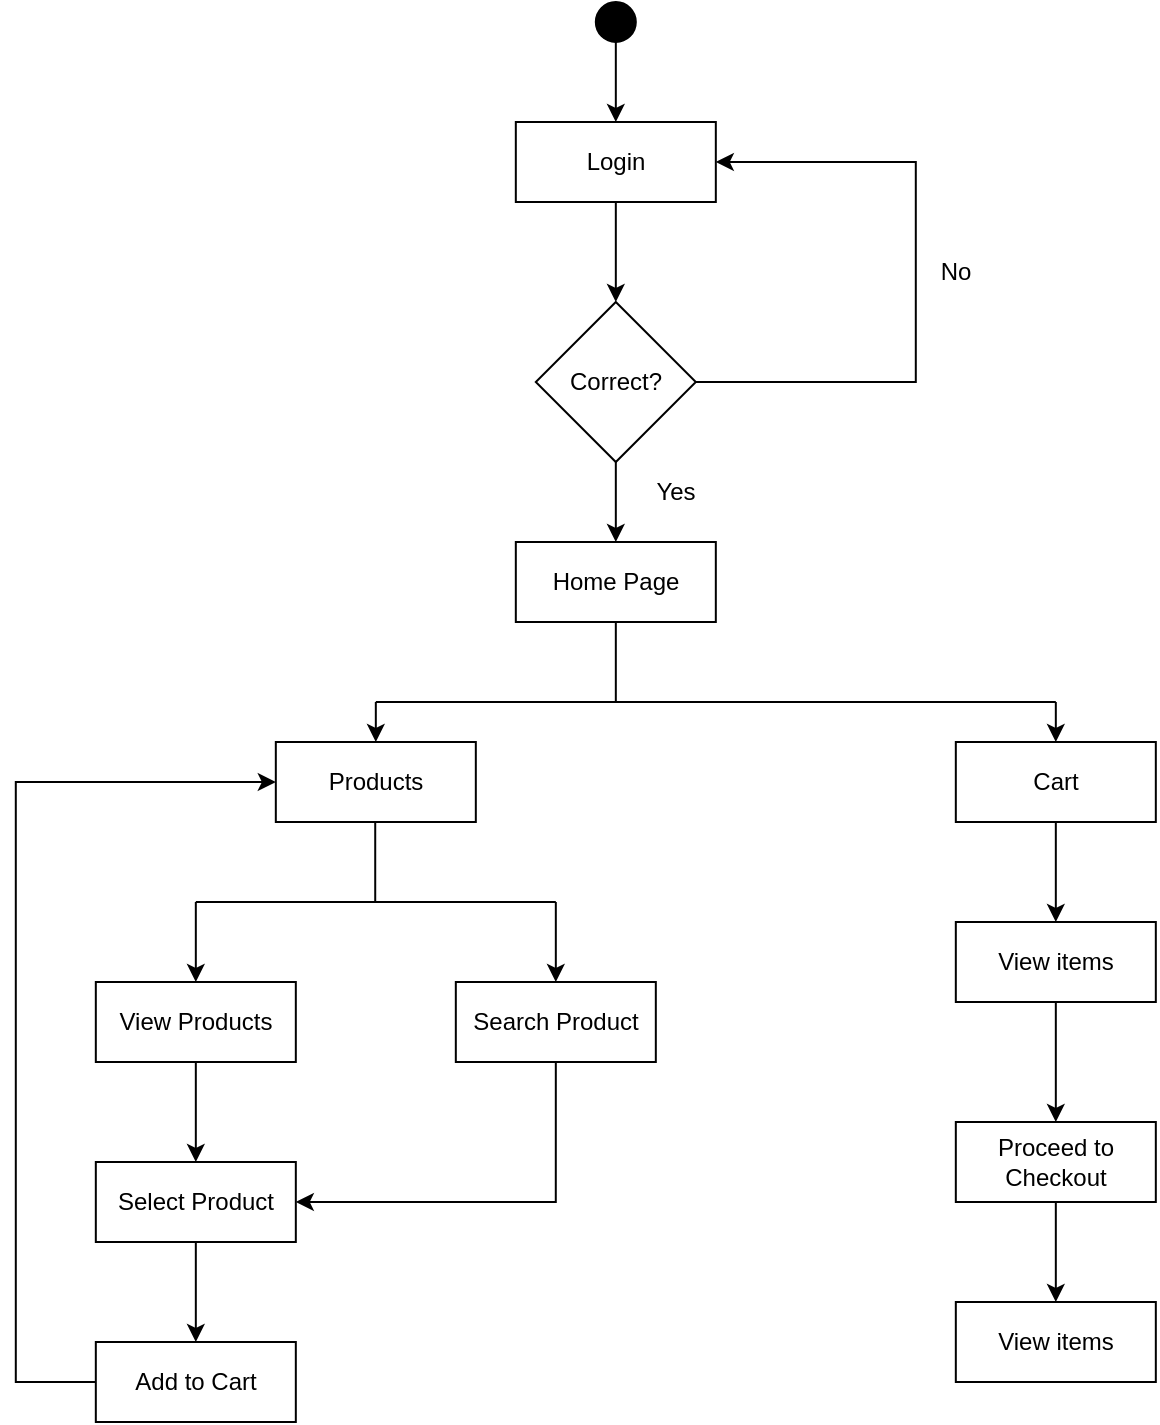 <mxfile version="21.3.2" type="device">
  <diagram name="Activity Diagram" id="eFWmXqnDywYs7BomBlS6">
    <mxGraphModel dx="1793" dy="955" grid="1" gridSize="10" guides="1" tooltips="1" connect="1" arrows="1" fold="1" page="1" pageScale="1" pageWidth="850" pageHeight="1100" math="0" shadow="0">
      <root>
        <mxCell id="0" />
        <mxCell id="1" parent="0" />
        <mxCell id="AVBo9yQekNsDWq98zU21-1" value="" style="ellipse;whiteSpace=wrap;html=1;aspect=fixed;fillColor=#000000;" vertex="1" parent="1">
          <mxGeometry x="299.91" y="10" width="20" height="20" as="geometry" />
        </mxCell>
        <mxCell id="AVBo9yQekNsDWq98zU21-2" value="Login" style="rounded=0;whiteSpace=wrap;html=1;" vertex="1" parent="1">
          <mxGeometry x="259.91" y="70" width="100" height="40" as="geometry" />
        </mxCell>
        <mxCell id="AVBo9yQekNsDWq98zU21-3" value="Correct?" style="rhombus;whiteSpace=wrap;html=1;" vertex="1" parent="1">
          <mxGeometry x="269.91" y="160" width="80" height="80" as="geometry" />
        </mxCell>
        <mxCell id="AVBo9yQekNsDWq98zU21-4" value="" style="endArrow=classic;html=1;rounded=0;exitX=0.5;exitY=1;exitDx=0;exitDy=0;entryX=0.5;entryY=0;entryDx=0;entryDy=0;" edge="1" parent="1" source="AVBo9yQekNsDWq98zU21-2" target="AVBo9yQekNsDWq98zU21-3">
          <mxGeometry width="50" height="50" relative="1" as="geometry">
            <mxPoint x="219.91" y="150" as="sourcePoint" />
            <mxPoint x="269.91" y="100" as="targetPoint" />
          </mxGeometry>
        </mxCell>
        <mxCell id="AVBo9yQekNsDWq98zU21-5" value="" style="endArrow=classic;html=1;rounded=0;exitX=1;exitY=0.5;exitDx=0;exitDy=0;edgeStyle=orthogonalEdgeStyle;entryX=1;entryY=0.5;entryDx=0;entryDy=0;" edge="1" parent="1" source="AVBo9yQekNsDWq98zU21-3" target="AVBo9yQekNsDWq98zU21-2">
          <mxGeometry width="50" height="50" relative="1" as="geometry">
            <mxPoint x="219.91" y="150" as="sourcePoint" />
            <mxPoint x="469.91" y="160" as="targetPoint" />
            <Array as="points">
              <mxPoint x="459.91" y="200" />
              <mxPoint x="459.91" y="90" />
            </Array>
          </mxGeometry>
        </mxCell>
        <mxCell id="AVBo9yQekNsDWq98zU21-6" value="No" style="text;html=1;strokeColor=none;fillColor=none;align=center;verticalAlign=middle;whiteSpace=wrap;rounded=0;" vertex="1" parent="1">
          <mxGeometry x="459.91" y="130" width="40" height="30" as="geometry" />
        </mxCell>
        <mxCell id="AVBo9yQekNsDWq98zU21-8" value="Home Page" style="rounded=0;whiteSpace=wrap;html=1;" vertex="1" parent="1">
          <mxGeometry x="259.91" y="280" width="100" height="40" as="geometry" />
        </mxCell>
        <mxCell id="AVBo9yQekNsDWq98zU21-10" value="Cart" style="rounded=0;whiteSpace=wrap;html=1;" vertex="1" parent="1">
          <mxGeometry x="479.91" y="380" width="100" height="40" as="geometry" />
        </mxCell>
        <mxCell id="AVBo9yQekNsDWq98zU21-13" value="" style="endArrow=classic;html=1;rounded=0;exitX=0.5;exitY=1;exitDx=0;exitDy=0;entryX=0.5;entryY=0;entryDx=0;entryDy=0;" edge="1" parent="1" source="AVBo9yQekNsDWq98zU21-3" target="AVBo9yQekNsDWq98zU21-8">
          <mxGeometry width="50" height="50" relative="1" as="geometry">
            <mxPoint x="299.91" y="270" as="sourcePoint" />
            <mxPoint x="349.91" y="220" as="targetPoint" />
          </mxGeometry>
        </mxCell>
        <mxCell id="AVBo9yQekNsDWq98zU21-14" value="" style="endArrow=none;html=1;rounded=0;exitX=0.5;exitY=1;exitDx=0;exitDy=0;" edge="1" parent="1" source="AVBo9yQekNsDWq98zU21-8">
          <mxGeometry width="50" height="50" relative="1" as="geometry">
            <mxPoint x="309.91" y="280" as="sourcePoint" />
            <mxPoint x="309.91" y="360" as="targetPoint" />
          </mxGeometry>
        </mxCell>
        <mxCell id="AVBo9yQekNsDWq98zU21-15" value="" style="endArrow=none;html=1;rounded=0;" edge="1" parent="1">
          <mxGeometry width="50" height="50" relative="1" as="geometry">
            <mxPoint x="189.91" y="360" as="sourcePoint" />
            <mxPoint x="529.91" y="360" as="targetPoint" />
          </mxGeometry>
        </mxCell>
        <mxCell id="AVBo9yQekNsDWq98zU21-16" value="" style="endArrow=classic;html=1;rounded=0;entryX=0.5;entryY=0;entryDx=0;entryDy=0;" edge="1" parent="1" target="AVBo9yQekNsDWq98zU21-10">
          <mxGeometry width="50" height="50" relative="1" as="geometry">
            <mxPoint x="529.91" y="360" as="sourcePoint" />
            <mxPoint x="399.91" y="330" as="targetPoint" />
          </mxGeometry>
        </mxCell>
        <mxCell id="AVBo9yQekNsDWq98zU21-18" value="Products" style="rounded=0;whiteSpace=wrap;html=1;" vertex="1" parent="1">
          <mxGeometry x="139.91" y="380" width="100" height="40" as="geometry" />
        </mxCell>
        <mxCell id="AVBo9yQekNsDWq98zU21-19" value="" style="endArrow=classic;html=1;rounded=0;entryX=0.5;entryY=0;entryDx=0;entryDy=0;" edge="1" parent="1" target="AVBo9yQekNsDWq98zU21-18">
          <mxGeometry width="50" height="50" relative="1" as="geometry">
            <mxPoint x="189.91" y="360" as="sourcePoint" />
            <mxPoint x="239.91" y="380" as="targetPoint" />
          </mxGeometry>
        </mxCell>
        <mxCell id="AVBo9yQekNsDWq98zU21-20" value="View Products" style="rounded=0;whiteSpace=wrap;html=1;" vertex="1" parent="1">
          <mxGeometry x="49.91" y="500" width="100" height="40" as="geometry" />
        </mxCell>
        <mxCell id="AVBo9yQekNsDWq98zU21-21" value="Search Product" style="rounded=0;whiteSpace=wrap;html=1;" vertex="1" parent="1">
          <mxGeometry x="229.91" y="500" width="100" height="40" as="geometry" />
        </mxCell>
        <mxCell id="AVBo9yQekNsDWq98zU21-23" value="" style="endArrow=none;html=1;rounded=0;exitX=0.5;exitY=1;exitDx=0;exitDy=0;" edge="1" parent="1">
          <mxGeometry width="50" height="50" relative="1" as="geometry">
            <mxPoint x="189.61" y="420" as="sourcePoint" />
            <mxPoint x="189.61" y="460" as="targetPoint" />
          </mxGeometry>
        </mxCell>
        <mxCell id="AVBo9yQekNsDWq98zU21-24" value="" style="endArrow=none;html=1;rounded=0;" edge="1" parent="1">
          <mxGeometry width="50" height="50" relative="1" as="geometry">
            <mxPoint x="99.91" y="460" as="sourcePoint" />
            <mxPoint x="279.91" y="460" as="targetPoint" />
          </mxGeometry>
        </mxCell>
        <mxCell id="AVBo9yQekNsDWq98zU21-25" value="" style="endArrow=classic;html=1;rounded=0;entryX=0.5;entryY=0;entryDx=0;entryDy=0;" edge="1" parent="1" target="AVBo9yQekNsDWq98zU21-20">
          <mxGeometry width="50" height="50" relative="1" as="geometry">
            <mxPoint x="99.91" y="460" as="sourcePoint" />
            <mxPoint x="229.91" y="410" as="targetPoint" />
          </mxGeometry>
        </mxCell>
        <mxCell id="AVBo9yQekNsDWq98zU21-26" value="" style="endArrow=classic;html=1;rounded=0;entryX=0.5;entryY=0;entryDx=0;entryDy=0;" edge="1" parent="1" target="AVBo9yQekNsDWq98zU21-21">
          <mxGeometry width="50" height="50" relative="1" as="geometry">
            <mxPoint x="279.91" y="460" as="sourcePoint" />
            <mxPoint x="269.91" y="430" as="targetPoint" />
          </mxGeometry>
        </mxCell>
        <mxCell id="AVBo9yQekNsDWq98zU21-27" value="Select Product" style="rounded=0;whiteSpace=wrap;html=1;" vertex="1" parent="1">
          <mxGeometry x="49.91" y="590" width="100" height="40" as="geometry" />
        </mxCell>
        <mxCell id="AVBo9yQekNsDWq98zU21-28" value="" style="endArrow=classic;html=1;rounded=0;entryX=0.5;entryY=0;entryDx=0;entryDy=0;exitX=0.5;exitY=1;exitDx=0;exitDy=0;" edge="1" parent="1" source="AVBo9yQekNsDWq98zU21-20" target="AVBo9yQekNsDWq98zU21-27">
          <mxGeometry width="50" height="50" relative="1" as="geometry">
            <mxPoint x="109.91" y="470" as="sourcePoint" />
            <mxPoint x="109.91" y="510" as="targetPoint" />
          </mxGeometry>
        </mxCell>
        <mxCell id="AVBo9yQekNsDWq98zU21-29" value="" style="endArrow=classic;html=1;rounded=0;exitX=0.5;exitY=1;exitDx=0;exitDy=0;edgeStyle=orthogonalEdgeStyle;entryX=1;entryY=0.5;entryDx=0;entryDy=0;" edge="1" parent="1" source="AVBo9yQekNsDWq98zU21-21" target="AVBo9yQekNsDWq98zU21-27">
          <mxGeometry width="50" height="50" relative="1" as="geometry">
            <mxPoint x="289.91" y="470" as="sourcePoint" />
            <mxPoint x="289.91" y="580" as="targetPoint" />
          </mxGeometry>
        </mxCell>
        <mxCell id="AVBo9yQekNsDWq98zU21-30" value="Add to Cart" style="rounded=0;whiteSpace=wrap;html=1;" vertex="1" parent="1">
          <mxGeometry x="49.91" y="680" width="100" height="40" as="geometry" />
        </mxCell>
        <mxCell id="AVBo9yQekNsDWq98zU21-32" value="" style="endArrow=classic;html=1;rounded=0;entryX=0.5;entryY=0;entryDx=0;entryDy=0;exitX=0.5;exitY=1;exitDx=0;exitDy=0;" edge="1" parent="1" source="AVBo9yQekNsDWq98zU21-1" target="AVBo9yQekNsDWq98zU21-2">
          <mxGeometry width="50" height="50" relative="1" as="geometry">
            <mxPoint x="179.91" y="170" as="sourcePoint" />
            <mxPoint x="229.91" y="120" as="targetPoint" />
          </mxGeometry>
        </mxCell>
        <mxCell id="AVBo9yQekNsDWq98zU21-33" value="" style="endArrow=classic;html=1;rounded=0;exitX=0.5;exitY=1;exitDx=0;exitDy=0;entryX=0.5;entryY=0;entryDx=0;entryDy=0;" edge="1" parent="1" source="AVBo9yQekNsDWq98zU21-27" target="AVBo9yQekNsDWq98zU21-30">
          <mxGeometry width="50" height="50" relative="1" as="geometry">
            <mxPoint x="99.91" y="640" as="sourcePoint" />
            <mxPoint x="219.91" y="560" as="targetPoint" />
          </mxGeometry>
        </mxCell>
        <mxCell id="AVBo9yQekNsDWq98zU21-34" value="" style="endArrow=classic;html=1;rounded=0;exitX=0;exitY=0.5;exitDx=0;exitDy=0;edgeStyle=orthogonalEdgeStyle;entryX=0;entryY=0.5;entryDx=0;entryDy=0;" edge="1" parent="1" source="AVBo9yQekNsDWq98zU21-30" target="AVBo9yQekNsDWq98zU21-18">
          <mxGeometry width="50" height="50" relative="1" as="geometry">
            <mxPoint x="159.91" y="520" as="sourcePoint" />
            <mxPoint x="-70.09" y="700" as="targetPoint" />
            <Array as="points">
              <mxPoint x="9.91" y="700" />
              <mxPoint x="9.91" y="400" />
            </Array>
          </mxGeometry>
        </mxCell>
        <mxCell id="AVBo9yQekNsDWq98zU21-36" value="View items" style="rounded=0;whiteSpace=wrap;html=1;" vertex="1" parent="1">
          <mxGeometry x="479.91" y="470" width="100" height="40" as="geometry" />
        </mxCell>
        <mxCell id="AVBo9yQekNsDWq98zU21-37" value="" style="endArrow=classic;html=1;rounded=0;exitX=0.5;exitY=1;exitDx=0;exitDy=0;entryX=0.5;entryY=0;entryDx=0;entryDy=0;" edge="1" parent="1" source="AVBo9yQekNsDWq98zU21-10" target="AVBo9yQekNsDWq98zU21-36">
          <mxGeometry width="50" height="50" relative="1" as="geometry">
            <mxPoint x="409.91" y="440" as="sourcePoint" />
            <mxPoint x="459.91" y="390" as="targetPoint" />
          </mxGeometry>
        </mxCell>
        <mxCell id="AVBo9yQekNsDWq98zU21-38" value="Proceed to Checkout" style="rounded=0;whiteSpace=wrap;html=1;" vertex="1" parent="1">
          <mxGeometry x="479.91" y="570" width="100" height="40" as="geometry" />
        </mxCell>
        <mxCell id="AVBo9yQekNsDWq98zU21-39" value="" style="endArrow=classic;html=1;rounded=0;exitX=0.5;exitY=1;exitDx=0;exitDy=0;entryX=0.5;entryY=0;entryDx=0;entryDy=0;" edge="1" parent="1" source="AVBo9yQekNsDWq98zU21-36" target="AVBo9yQekNsDWq98zU21-38">
          <mxGeometry width="50" height="50" relative="1" as="geometry">
            <mxPoint x="409.91" y="360" as="sourcePoint" />
            <mxPoint x="459.91" y="310" as="targetPoint" />
          </mxGeometry>
        </mxCell>
        <mxCell id="AVBo9yQekNsDWq98zU21-40" value="View items" style="rounded=0;whiteSpace=wrap;html=1;" vertex="1" parent="1">
          <mxGeometry x="479.91" y="660" width="100" height="40" as="geometry" />
        </mxCell>
        <mxCell id="AVBo9yQekNsDWq98zU21-41" value="" style="endArrow=classic;html=1;rounded=0;exitX=0.5;exitY=1;exitDx=0;exitDy=0;entryX=0.5;entryY=0;entryDx=0;entryDy=0;" edge="1" parent="1" source="AVBo9yQekNsDWq98zU21-38" target="AVBo9yQekNsDWq98zU21-40">
          <mxGeometry width="50" height="50" relative="1" as="geometry">
            <mxPoint x="349.91" y="610" as="sourcePoint" />
            <mxPoint x="399.91" y="560" as="targetPoint" />
          </mxGeometry>
        </mxCell>
        <mxCell id="AVBo9yQekNsDWq98zU21-42" value="Yes" style="text;html=1;strokeColor=none;fillColor=none;align=center;verticalAlign=middle;whiteSpace=wrap;rounded=0;" vertex="1" parent="1">
          <mxGeometry x="319.91" y="240" width="40" height="30" as="geometry" />
        </mxCell>
      </root>
    </mxGraphModel>
  </diagram>
</mxfile>
